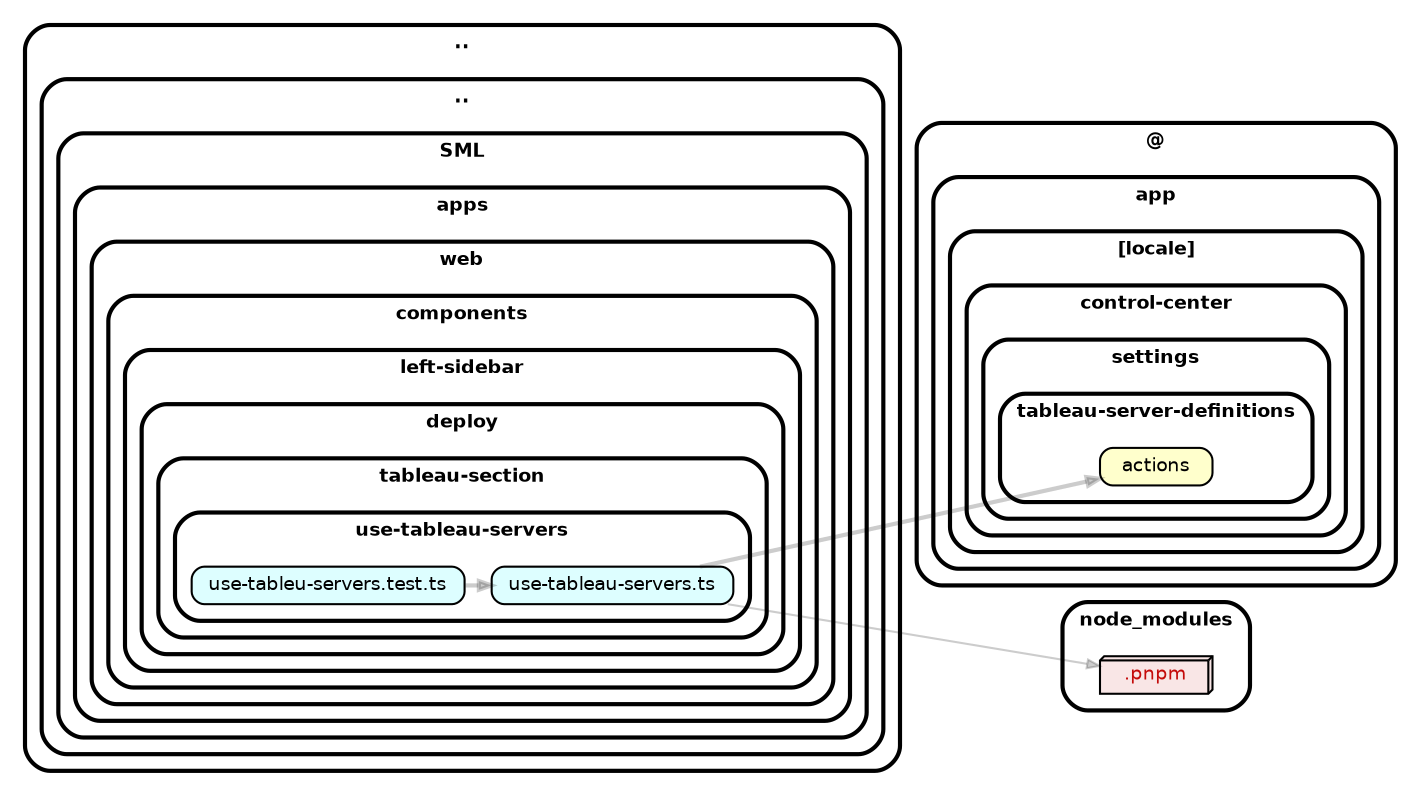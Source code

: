 strict digraph "dependency-cruiser output"{
    rankdir="LR" splines="true" overlap="false" nodesep="0.16" ranksep="0.18" fontname="Helvetica-bold" fontsize="9" style="rounded,bold,filled" fillcolor="#ffffff" compound="true"
    node [shape="box" style="rounded, filled" height="0.2" color="black" fillcolor="#ffffcc" fontcolor="black" fontname="Helvetica" fontsize="9"]
    edge [arrowhead="normal" arrowsize="0.6" penwidth="2.0" color="#00000033" fontname="Helvetica" fontsize="9"]

    subgraph "cluster_.." {label=".." subgraph "cluster_../.." {label=".." subgraph "cluster_../../SML" {label="SML" subgraph "cluster_../../SML/apps" {label="apps" subgraph "cluster_../../SML/apps/web" {label="web" subgraph "cluster_../../SML/apps/web/components" {label="components" subgraph "cluster_../../SML/apps/web/components/left-sidebar" {label="left-sidebar" subgraph "cluster_../../SML/apps/web/components/left-sidebar/deploy" {label="deploy" subgraph "cluster_../../SML/apps/web/components/left-sidebar/deploy/tableau-section" {label="tableau-section" subgraph "cluster_../../SML/apps/web/components/left-sidebar/deploy/tableau-section/use-tableau-servers" {label="use-tableau-servers" "../../SML/apps/web/components/left-sidebar/deploy/tableau-section/use-tableau-servers/use-tableau-servers.ts" [label=<use-tableau-servers.ts> tooltip="use-tableau-servers.ts" URL="../../SML/apps/web/components/left-sidebar/deploy/tableau-section/use-tableau-servers/use-tableau-servers.ts" fillcolor="#ddfeff"] } } } } } } } } } }
    "../../SML/apps/web/components/left-sidebar/deploy/tableau-section/use-tableau-servers/use-tableau-servers.ts" -> "@/app/[locale]/control-center/settings/tableau-server-definitions/actions"
    "../../SML/apps/web/components/left-sidebar/deploy/tableau-section/use-tableau-servers/use-tableau-servers.ts" -> "node_modules/.pnpm" [penwidth="1.0"]
    subgraph "cluster_.." {label=".." subgraph "cluster_../.." {label=".." subgraph "cluster_../../SML" {label="SML" subgraph "cluster_../../SML/apps" {label="apps" subgraph "cluster_../../SML/apps/web" {label="web" subgraph "cluster_../../SML/apps/web/components" {label="components" subgraph "cluster_../../SML/apps/web/components/left-sidebar" {label="left-sidebar" subgraph "cluster_../../SML/apps/web/components/left-sidebar/deploy" {label="deploy" subgraph "cluster_../../SML/apps/web/components/left-sidebar/deploy/tableau-section" {label="tableau-section" subgraph "cluster_../../SML/apps/web/components/left-sidebar/deploy/tableau-section/use-tableau-servers" {label="use-tableau-servers" "../../SML/apps/web/components/left-sidebar/deploy/tableau-section/use-tableau-servers/use-tableu-servers.test.ts" [label=<use-tableu-servers.test.ts> tooltip="use-tableu-servers.test.ts" URL="../../SML/apps/web/components/left-sidebar/deploy/tableau-section/use-tableau-servers/use-tableu-servers.test.ts" fillcolor="#ddfeff"] } } } } } } } } } }
    "../../SML/apps/web/components/left-sidebar/deploy/tableau-section/use-tableau-servers/use-tableu-servers.test.ts" -> "../../SML/apps/web/components/left-sidebar/deploy/tableau-section/use-tableau-servers/use-tableau-servers.ts"
    subgraph "cluster_@" {label="@" subgraph "cluster_@/app" {label="app" subgraph "cluster_@/app/[locale]" {label="[locale]" subgraph "cluster_@/app/[locale]/control-center" {label="control-center" subgraph "cluster_@/app/[locale]/control-center/settings" {label="settings" subgraph "cluster_@/app/[locale]/control-center/settings/tableau-server-definitions" {label="tableau-server-definitions" "@/app/[locale]/control-center/settings/tableau-server-definitions/actions" [label=<actions> tooltip="actions" ] } } } } } }
    subgraph "cluster_node_modules" {label="node_modules" "node_modules/.pnpm" [label=<.pnpm> tooltip=".pnpm" URL="https://www.npmjs.com/package/.pnpm" shape="box3d" fillcolor="#c40b0a1a" fontcolor="#c40b0a"] }
}
